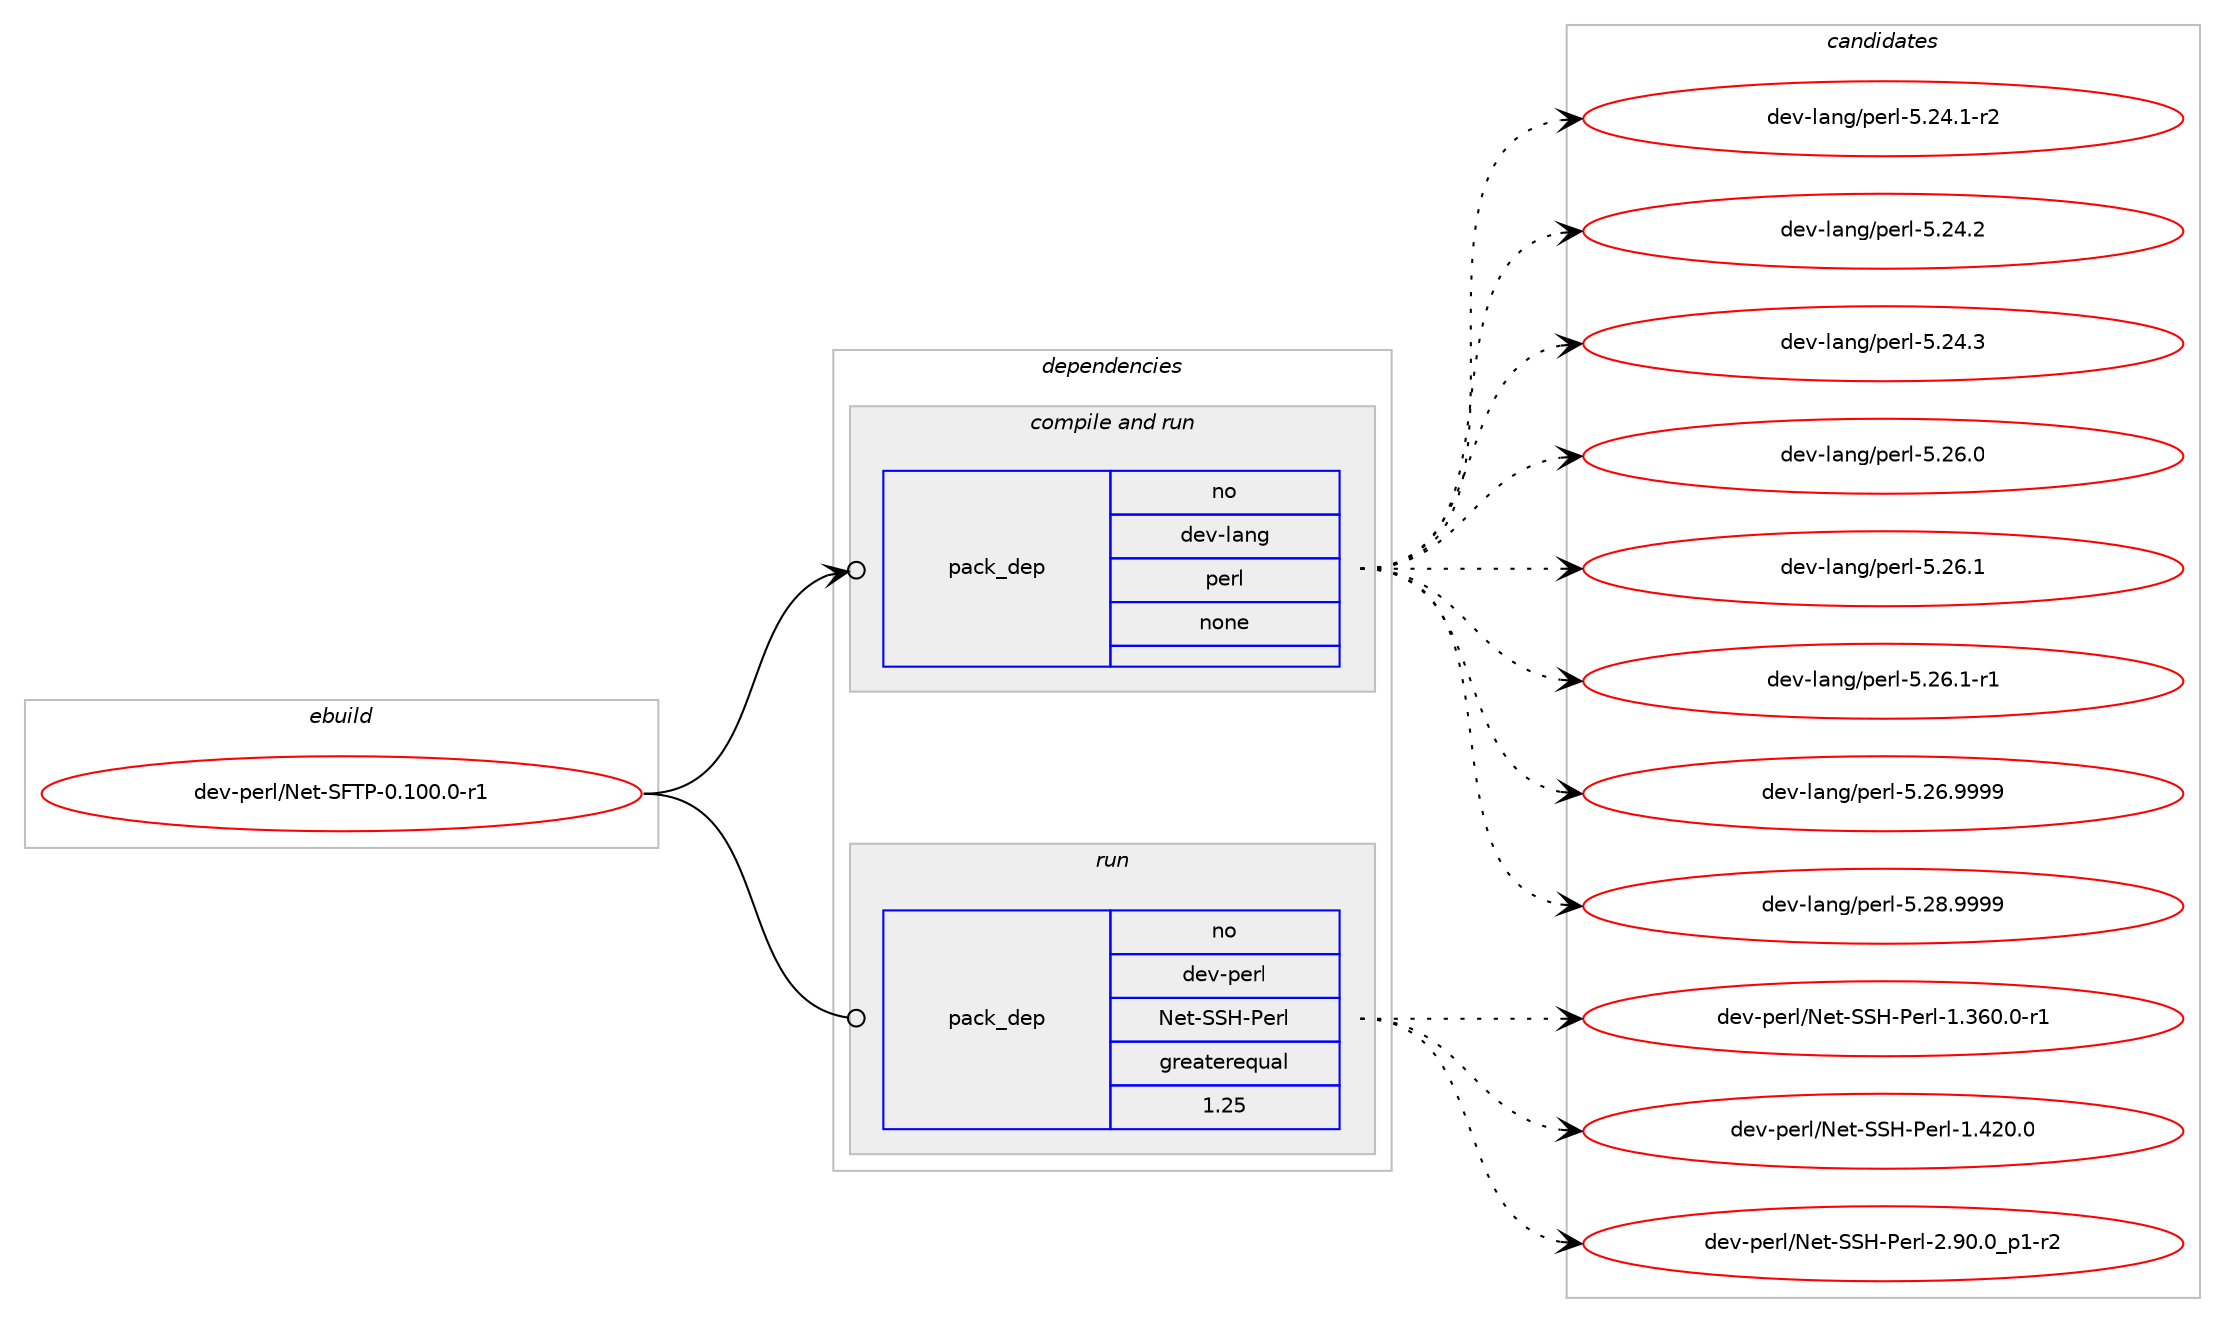 digraph prolog {

# *************
# Graph options
# *************

newrank=true;
concentrate=true;
compound=true;
graph [rankdir=LR,fontname=Helvetica,fontsize=10,ranksep=1.5];#, ranksep=2.5, nodesep=0.2];
edge  [arrowhead=vee];
node  [fontname=Helvetica,fontsize=10];

# **********
# The ebuild
# **********

subgraph cluster_leftcol {
color=gray;
rank=same;
label=<<i>ebuild</i>>;
id [label="dev-perl/Net-SFTP-0.100.0-r1", color=red, width=4, href="../dev-perl/Net-SFTP-0.100.0-r1.svg"];
}

# ****************
# The dependencies
# ****************

subgraph cluster_midcol {
color=gray;
label=<<i>dependencies</i>>;
subgraph cluster_compile {
fillcolor="#eeeeee";
style=filled;
label=<<i>compile</i>>;
}
subgraph cluster_compileandrun {
fillcolor="#eeeeee";
style=filled;
label=<<i>compile and run</i>>;
subgraph pack104813 {
dependency136273 [label=<<TABLE BORDER="0" CELLBORDER="1" CELLSPACING="0" CELLPADDING="4" WIDTH="220"><TR><TD ROWSPAN="6" CELLPADDING="30">pack_dep</TD></TR><TR><TD WIDTH="110">no</TD></TR><TR><TD>dev-lang</TD></TR><TR><TD>perl</TD></TR><TR><TD>none</TD></TR><TR><TD></TD></TR></TABLE>>, shape=none, color=blue];
}
id:e -> dependency136273:w [weight=20,style="solid",arrowhead="odotvee"];
}
subgraph cluster_run {
fillcolor="#eeeeee";
style=filled;
label=<<i>run</i>>;
subgraph pack104814 {
dependency136274 [label=<<TABLE BORDER="0" CELLBORDER="1" CELLSPACING="0" CELLPADDING="4" WIDTH="220"><TR><TD ROWSPAN="6" CELLPADDING="30">pack_dep</TD></TR><TR><TD WIDTH="110">no</TD></TR><TR><TD>dev-perl</TD></TR><TR><TD>Net-SSH-Perl</TD></TR><TR><TD>greaterequal</TD></TR><TR><TD>1.25</TD></TR></TABLE>>, shape=none, color=blue];
}
id:e -> dependency136274:w [weight=20,style="solid",arrowhead="odot"];
}
}

# **************
# The candidates
# **************

subgraph cluster_choices {
rank=same;
color=gray;
label=<<i>candidates</i>>;

subgraph choice104813 {
color=black;
nodesep=1;
choice100101118451089711010347112101114108455346505246494511450 [label="dev-lang/perl-5.24.1-r2", color=red, width=4,href="../dev-lang/perl-5.24.1-r2.svg"];
choice10010111845108971101034711210111410845534650524650 [label="dev-lang/perl-5.24.2", color=red, width=4,href="../dev-lang/perl-5.24.2.svg"];
choice10010111845108971101034711210111410845534650524651 [label="dev-lang/perl-5.24.3", color=red, width=4,href="../dev-lang/perl-5.24.3.svg"];
choice10010111845108971101034711210111410845534650544648 [label="dev-lang/perl-5.26.0", color=red, width=4,href="../dev-lang/perl-5.26.0.svg"];
choice10010111845108971101034711210111410845534650544649 [label="dev-lang/perl-5.26.1", color=red, width=4,href="../dev-lang/perl-5.26.1.svg"];
choice100101118451089711010347112101114108455346505446494511449 [label="dev-lang/perl-5.26.1-r1", color=red, width=4,href="../dev-lang/perl-5.26.1-r1.svg"];
choice10010111845108971101034711210111410845534650544657575757 [label="dev-lang/perl-5.26.9999", color=red, width=4,href="../dev-lang/perl-5.26.9999.svg"];
choice10010111845108971101034711210111410845534650564657575757 [label="dev-lang/perl-5.28.9999", color=red, width=4,href="../dev-lang/perl-5.28.9999.svg"];
dependency136273:e -> choice100101118451089711010347112101114108455346505246494511450:w [style=dotted,weight="100"];
dependency136273:e -> choice10010111845108971101034711210111410845534650524650:w [style=dotted,weight="100"];
dependency136273:e -> choice10010111845108971101034711210111410845534650524651:w [style=dotted,weight="100"];
dependency136273:e -> choice10010111845108971101034711210111410845534650544648:w [style=dotted,weight="100"];
dependency136273:e -> choice10010111845108971101034711210111410845534650544649:w [style=dotted,weight="100"];
dependency136273:e -> choice100101118451089711010347112101114108455346505446494511449:w [style=dotted,weight="100"];
dependency136273:e -> choice10010111845108971101034711210111410845534650544657575757:w [style=dotted,weight="100"];
dependency136273:e -> choice10010111845108971101034711210111410845534650564657575757:w [style=dotted,weight="100"];
}
subgraph choice104814 {
color=black;
nodesep=1;
choice10010111845112101114108477810111645838372458010111410845494651544846484511449 [label="dev-perl/Net-SSH-Perl-1.360.0-r1", color=red, width=4,href="../dev-perl/Net-SSH-Perl-1.360.0-r1.svg"];
choice1001011184511210111410847781011164583837245801011141084549465250484648 [label="dev-perl/Net-SSH-Perl-1.420.0", color=red, width=4,href="../dev-perl/Net-SSH-Perl-1.420.0.svg"];
choice1001011184511210111410847781011164583837245801011141084550465748464895112494511450 [label="dev-perl/Net-SSH-Perl-2.90.0_p1-r2", color=red, width=4,href="../dev-perl/Net-SSH-Perl-2.90.0_p1-r2.svg"];
dependency136274:e -> choice10010111845112101114108477810111645838372458010111410845494651544846484511449:w [style=dotted,weight="100"];
dependency136274:e -> choice1001011184511210111410847781011164583837245801011141084549465250484648:w [style=dotted,weight="100"];
dependency136274:e -> choice1001011184511210111410847781011164583837245801011141084550465748464895112494511450:w [style=dotted,weight="100"];
}
}

}
